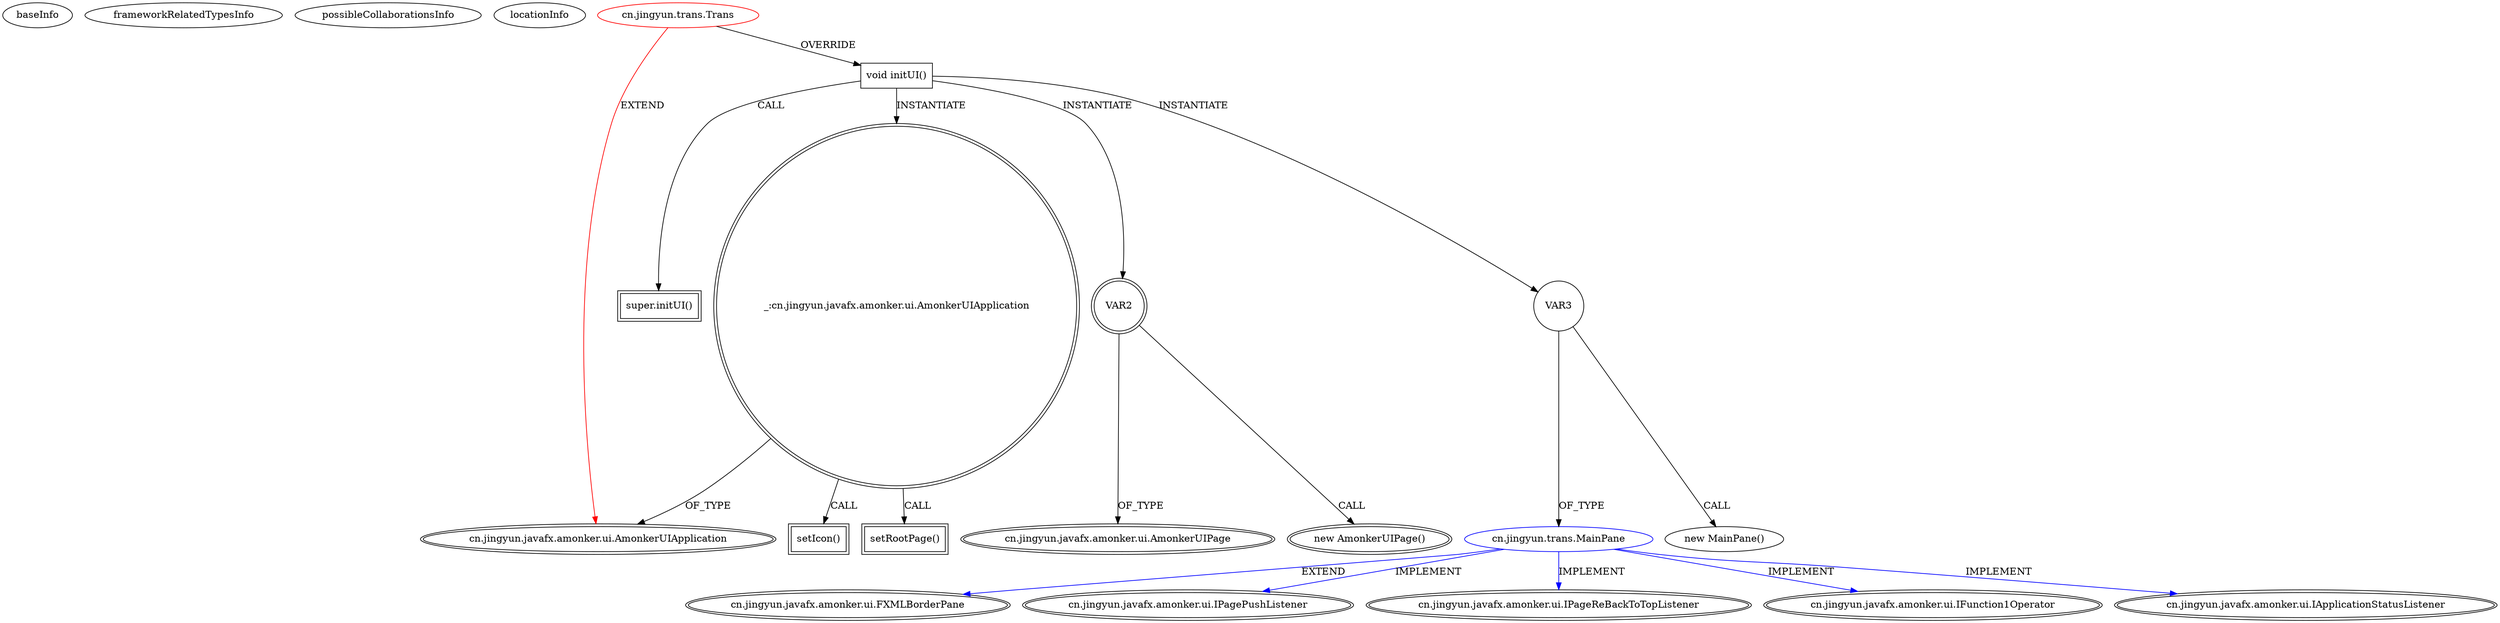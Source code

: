 digraph {
baseInfo[graphId=1842,category="extension_graph",isAnonymous=false,possibleRelation=true]
frameworkRelatedTypesInfo[0="cn.jingyun.javafx.amonker.ui.AmonkerUIApplication"]
possibleCollaborationsInfo[0="1842~OVERRIDING_METHOD_DECLARATION-INSTANTIATION-~cn.jingyun.javafx.amonker.ui.AmonkerUIApplication ~cn.jingyun.javafx.amonker.ui.FXMLBorderPane cn.jingyun.javafx.amonker.ui.IPagePushListener cn.jingyun.javafx.amonker.ui.IPageReBackToTopListener cn.jingyun.javafx.amonker.ui.IFunction1Operator cn.jingyun.javafx.amonker.ui.IApplicationStatusListener ~false~false"]
locationInfo[projectName="amonker-Trans",filePath="/amonker-Trans/Trans-master/src/cn/jingyun/trans/Trans.java",contextSignature="Trans",graphId="1842"]
0[label="cn.jingyun.trans.Trans",vertexType="ROOT_CLIENT_CLASS_DECLARATION",isFrameworkType=false,color=red]
1[label="cn.jingyun.javafx.amonker.ui.AmonkerUIApplication",vertexType="FRAMEWORK_CLASS_TYPE",isFrameworkType=true,peripheries=2]
2[label="void initUI()",vertexType="OVERRIDING_METHOD_DECLARATION",isFrameworkType=false,shape=box]
3[label="super.initUI()",vertexType="SUPER_CALL",isFrameworkType=true,peripheries=2,shape=box]
4[label="_:cn.jingyun.javafx.amonker.ui.AmonkerUIApplication",vertexType="VARIABLE_EXPRESION",isFrameworkType=true,peripheries=2,shape=circle]
5[label="setIcon()",vertexType="INSIDE_CALL",isFrameworkType=true,peripheries=2,shape=box]
8[label="setRootPage()",vertexType="INSIDE_CALL",isFrameworkType=true,peripheries=2,shape=box]
10[label="VAR2",vertexType="VARIABLE_EXPRESION",isFrameworkType=true,peripheries=2,shape=circle]
11[label="cn.jingyun.javafx.amonker.ui.AmonkerUIPage",vertexType="FRAMEWORK_CLASS_TYPE",isFrameworkType=true,peripheries=2]
9[label="new AmonkerUIPage()",vertexType="CONSTRUCTOR_CALL",isFrameworkType=true,peripheries=2]
13[label="VAR3",vertexType="VARIABLE_EXPRESION",isFrameworkType=false,shape=circle]
14[label="cn.jingyun.trans.MainPane",vertexType="REFERENCE_CLIENT_CLASS_DECLARATION",isFrameworkType=false,color=blue]
15[label="cn.jingyun.javafx.amonker.ui.FXMLBorderPane",vertexType="FRAMEWORK_CLASS_TYPE",isFrameworkType=true,peripheries=2]
16[label="cn.jingyun.javafx.amonker.ui.IPagePushListener",vertexType="FRAMEWORK_INTERFACE_TYPE",isFrameworkType=true,peripheries=2]
17[label="cn.jingyun.javafx.amonker.ui.IPageReBackToTopListener",vertexType="FRAMEWORK_INTERFACE_TYPE",isFrameworkType=true,peripheries=2]
18[label="cn.jingyun.javafx.amonker.ui.IFunction1Operator",vertexType="FRAMEWORK_INTERFACE_TYPE",isFrameworkType=true,peripheries=2]
19[label="cn.jingyun.javafx.amonker.ui.IApplicationStatusListener",vertexType="FRAMEWORK_INTERFACE_TYPE",isFrameworkType=true,peripheries=2]
12[label="new MainPane()",vertexType="CONSTRUCTOR_CALL",isFrameworkType=false]
0->1[label="EXTEND",color=red]
0->2[label="OVERRIDE"]
2->3[label="CALL"]
2->4[label="INSTANTIATE"]
4->1[label="OF_TYPE"]
4->5[label="CALL"]
4->8[label="CALL"]
2->10[label="INSTANTIATE"]
10->11[label="OF_TYPE"]
10->9[label="CALL"]
2->13[label="INSTANTIATE"]
14->15[label="EXTEND",color=blue]
14->16[label="IMPLEMENT",color=blue]
14->17[label="IMPLEMENT",color=blue]
14->18[label="IMPLEMENT",color=blue]
14->19[label="IMPLEMENT",color=blue]
13->14[label="OF_TYPE"]
13->12[label="CALL"]
}
